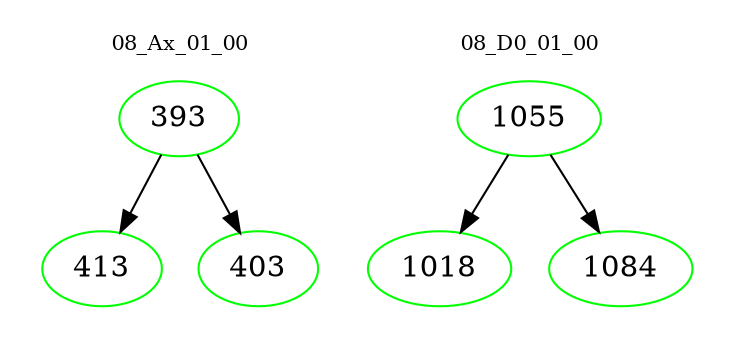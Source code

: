 digraph{
subgraph cluster_0 {
color = white
label = "08_Ax_01_00";
fontsize=10;
T0_393 [label="393", color="green"]
T0_393 -> T0_413 [color="black"]
T0_413 [label="413", color="green"]
T0_393 -> T0_403 [color="black"]
T0_403 [label="403", color="green"]
}
subgraph cluster_1 {
color = white
label = "08_D0_01_00";
fontsize=10;
T1_1055 [label="1055", color="green"]
T1_1055 -> T1_1018 [color="black"]
T1_1018 [label="1018", color="green"]
T1_1055 -> T1_1084 [color="black"]
T1_1084 [label="1084", color="green"]
}
}
